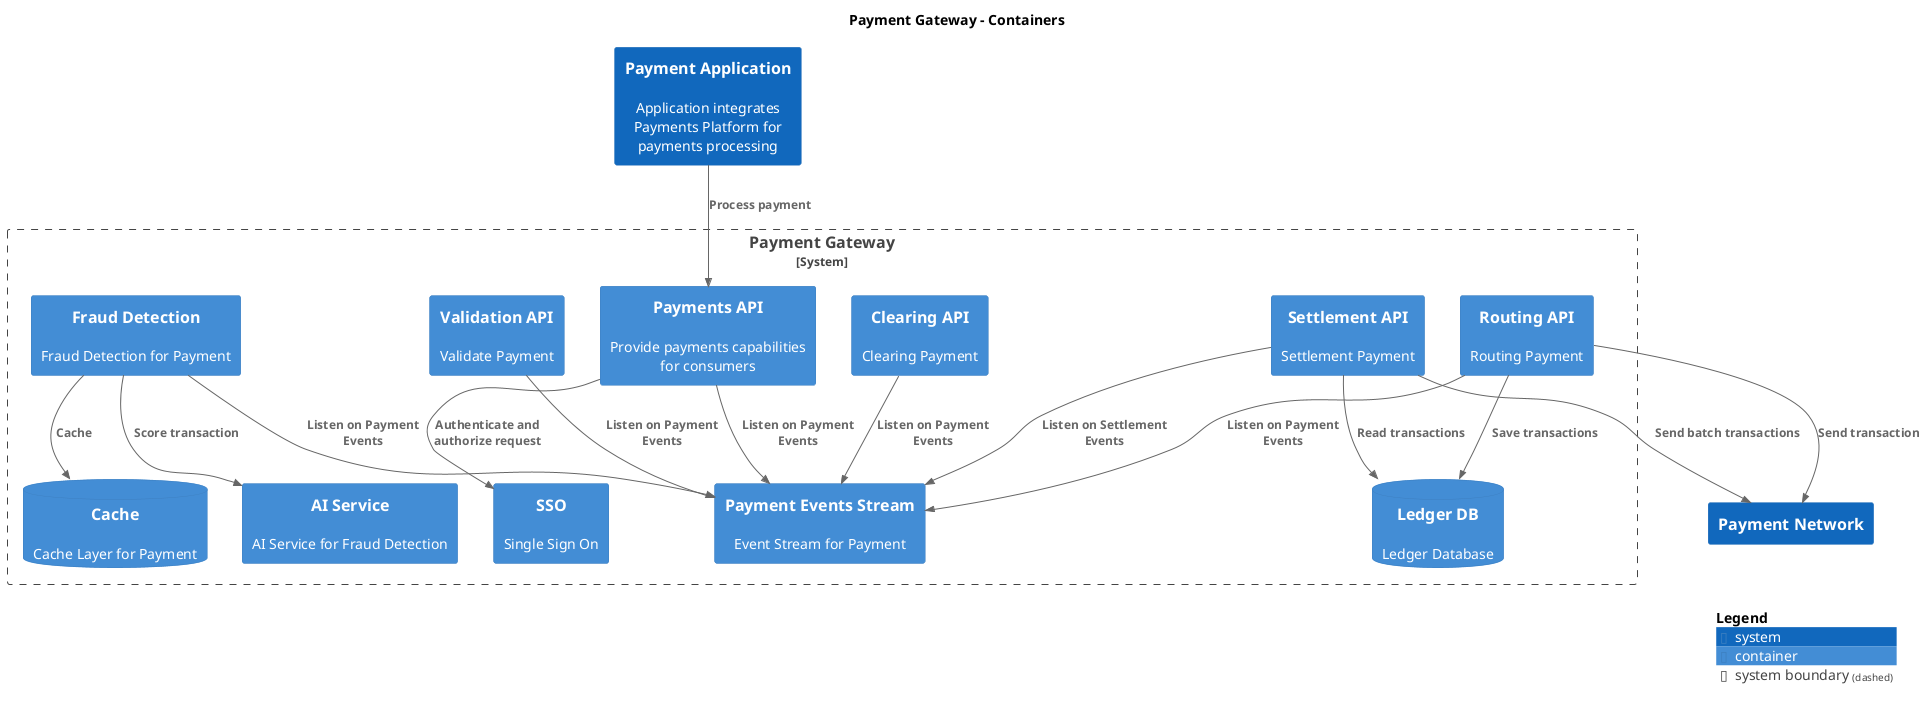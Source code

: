 @startuml
set separator none
title Payment Gateway - Containers

top to bottom direction

!include <C4/C4>
!include <C4/C4_Context>
!include <C4/C4_Container>

System(PaymentApplication, "Payment Application", $descr="Application integrates Payments Platform for payments processing", $tags="", $link="")
System(PaymentNetwork, "Payment Network", $descr="", $tags="", $link="")

System_Boundary("PaymentGateway_boundary", "Payment Gateway", $tags="") {
  Container(PaymentGateway.SettlementAPI, "Settlement API", $techn="", $descr="Settlement Payment", $tags="", $link="")
  Container(PaymentGateway.PaymentEventsStream, "Payment Events Stream", $techn="", $descr="Event Stream for Payment", $tags="", $link="")
  ContainerDb(PaymentGateway.Cache, "Cache", $techn="", $descr="Cache Layer for Payment", $tags="", $link="")
  Container(PaymentGateway.RoutingAPI, "Routing API", $techn="", $descr="Routing Payment", $tags="", $link="")
  Container(PaymentGateway.FraudDetection, "Fraud Detection", $techn="", $descr="Fraud Detection for Payment", $tags="", $link="")
  Container(PaymentGateway.SSO, "SSO", $techn="", $descr="Single Sign On", $tags="", $link="")
  Container(PaymentGateway.AIService, "AI Service", $techn="", $descr="AI Service for Fraud Detection", $tags="", $link="")
  ContainerDb(PaymentGateway.LedgerDB, "Ledger DB", $techn="", $descr="Ledger Database", $tags="", $link="")
  Container(PaymentGateway.PaymentsAPI, "Payments API", $techn="", $descr="Provide payments capabilities for consumers", $tags="", $link="")
  Container(PaymentGateway.ValidationAPI, "Validation API", $techn="", $descr="Validate Payment", $tags="", $link="")
  Container(PaymentGateway.ClearingAPI, "Clearing API", $techn="", $descr="Clearing Payment", $tags="", $link="")
}

Rel(PaymentGateway.PaymentsAPI, PaymentGateway.SSO, "Authenticate and authorize request", $techn="", $tags="", $link="")
Rel(PaymentGateway.PaymentsAPI, PaymentGateway.PaymentEventsStream, "Listen on Payment Events", $techn="", $tags="", $link="")
Rel(PaymentGateway.RoutingAPI, PaymentGateway.PaymentEventsStream, "Listen on Payment Events", $techn="", $tags="", $link="")
Rel(PaymentGateway.FraudDetection, PaymentGateway.PaymentEventsStream, "Listen on Payment Events", $techn="", $tags="", $link="")
Rel(PaymentGateway.ClearingAPI, PaymentGateway.PaymentEventsStream, "Listen on Payment Events", $techn="", $tags="", $link="")
Rel(PaymentGateway.SettlementAPI, PaymentGateway.PaymentEventsStream, "Listen on Settlement Events", $techn="", $tags="", $link="")
Rel(PaymentGateway.ValidationAPI, PaymentGateway.PaymentEventsStream, "Listen on Payment Events", $techn="", $tags="", $link="")
Rel(PaymentGateway.FraudDetection, PaymentGateway.Cache, "Cache", $techn="", $tags="", $link="")
Rel(PaymentGateway.FraudDetection, PaymentGateway.AIService, "Score transaction", $techn="", $tags="", $link="")
Rel(PaymentGateway.SettlementAPI, PaymentGateway.LedgerDB, "Read transactions", $techn="", $tags="", $link="")
Rel(PaymentGateway.RoutingAPI, PaymentGateway.LedgerDB, "Save transactions", $techn="", $tags="", $link="")
Rel(PaymentApplication, PaymentGateway.PaymentsAPI, "Process payment", $techn="", $tags="", $link="")
Rel(PaymentGateway.RoutingAPI, PaymentNetwork, "Send transaction", $techn="", $tags="", $link="")
Rel(PaymentGateway.SettlementAPI, PaymentNetwork, "Send batch transactions", $techn="", $tags="", $link="")

SHOW_LEGEND(true)
@enduml